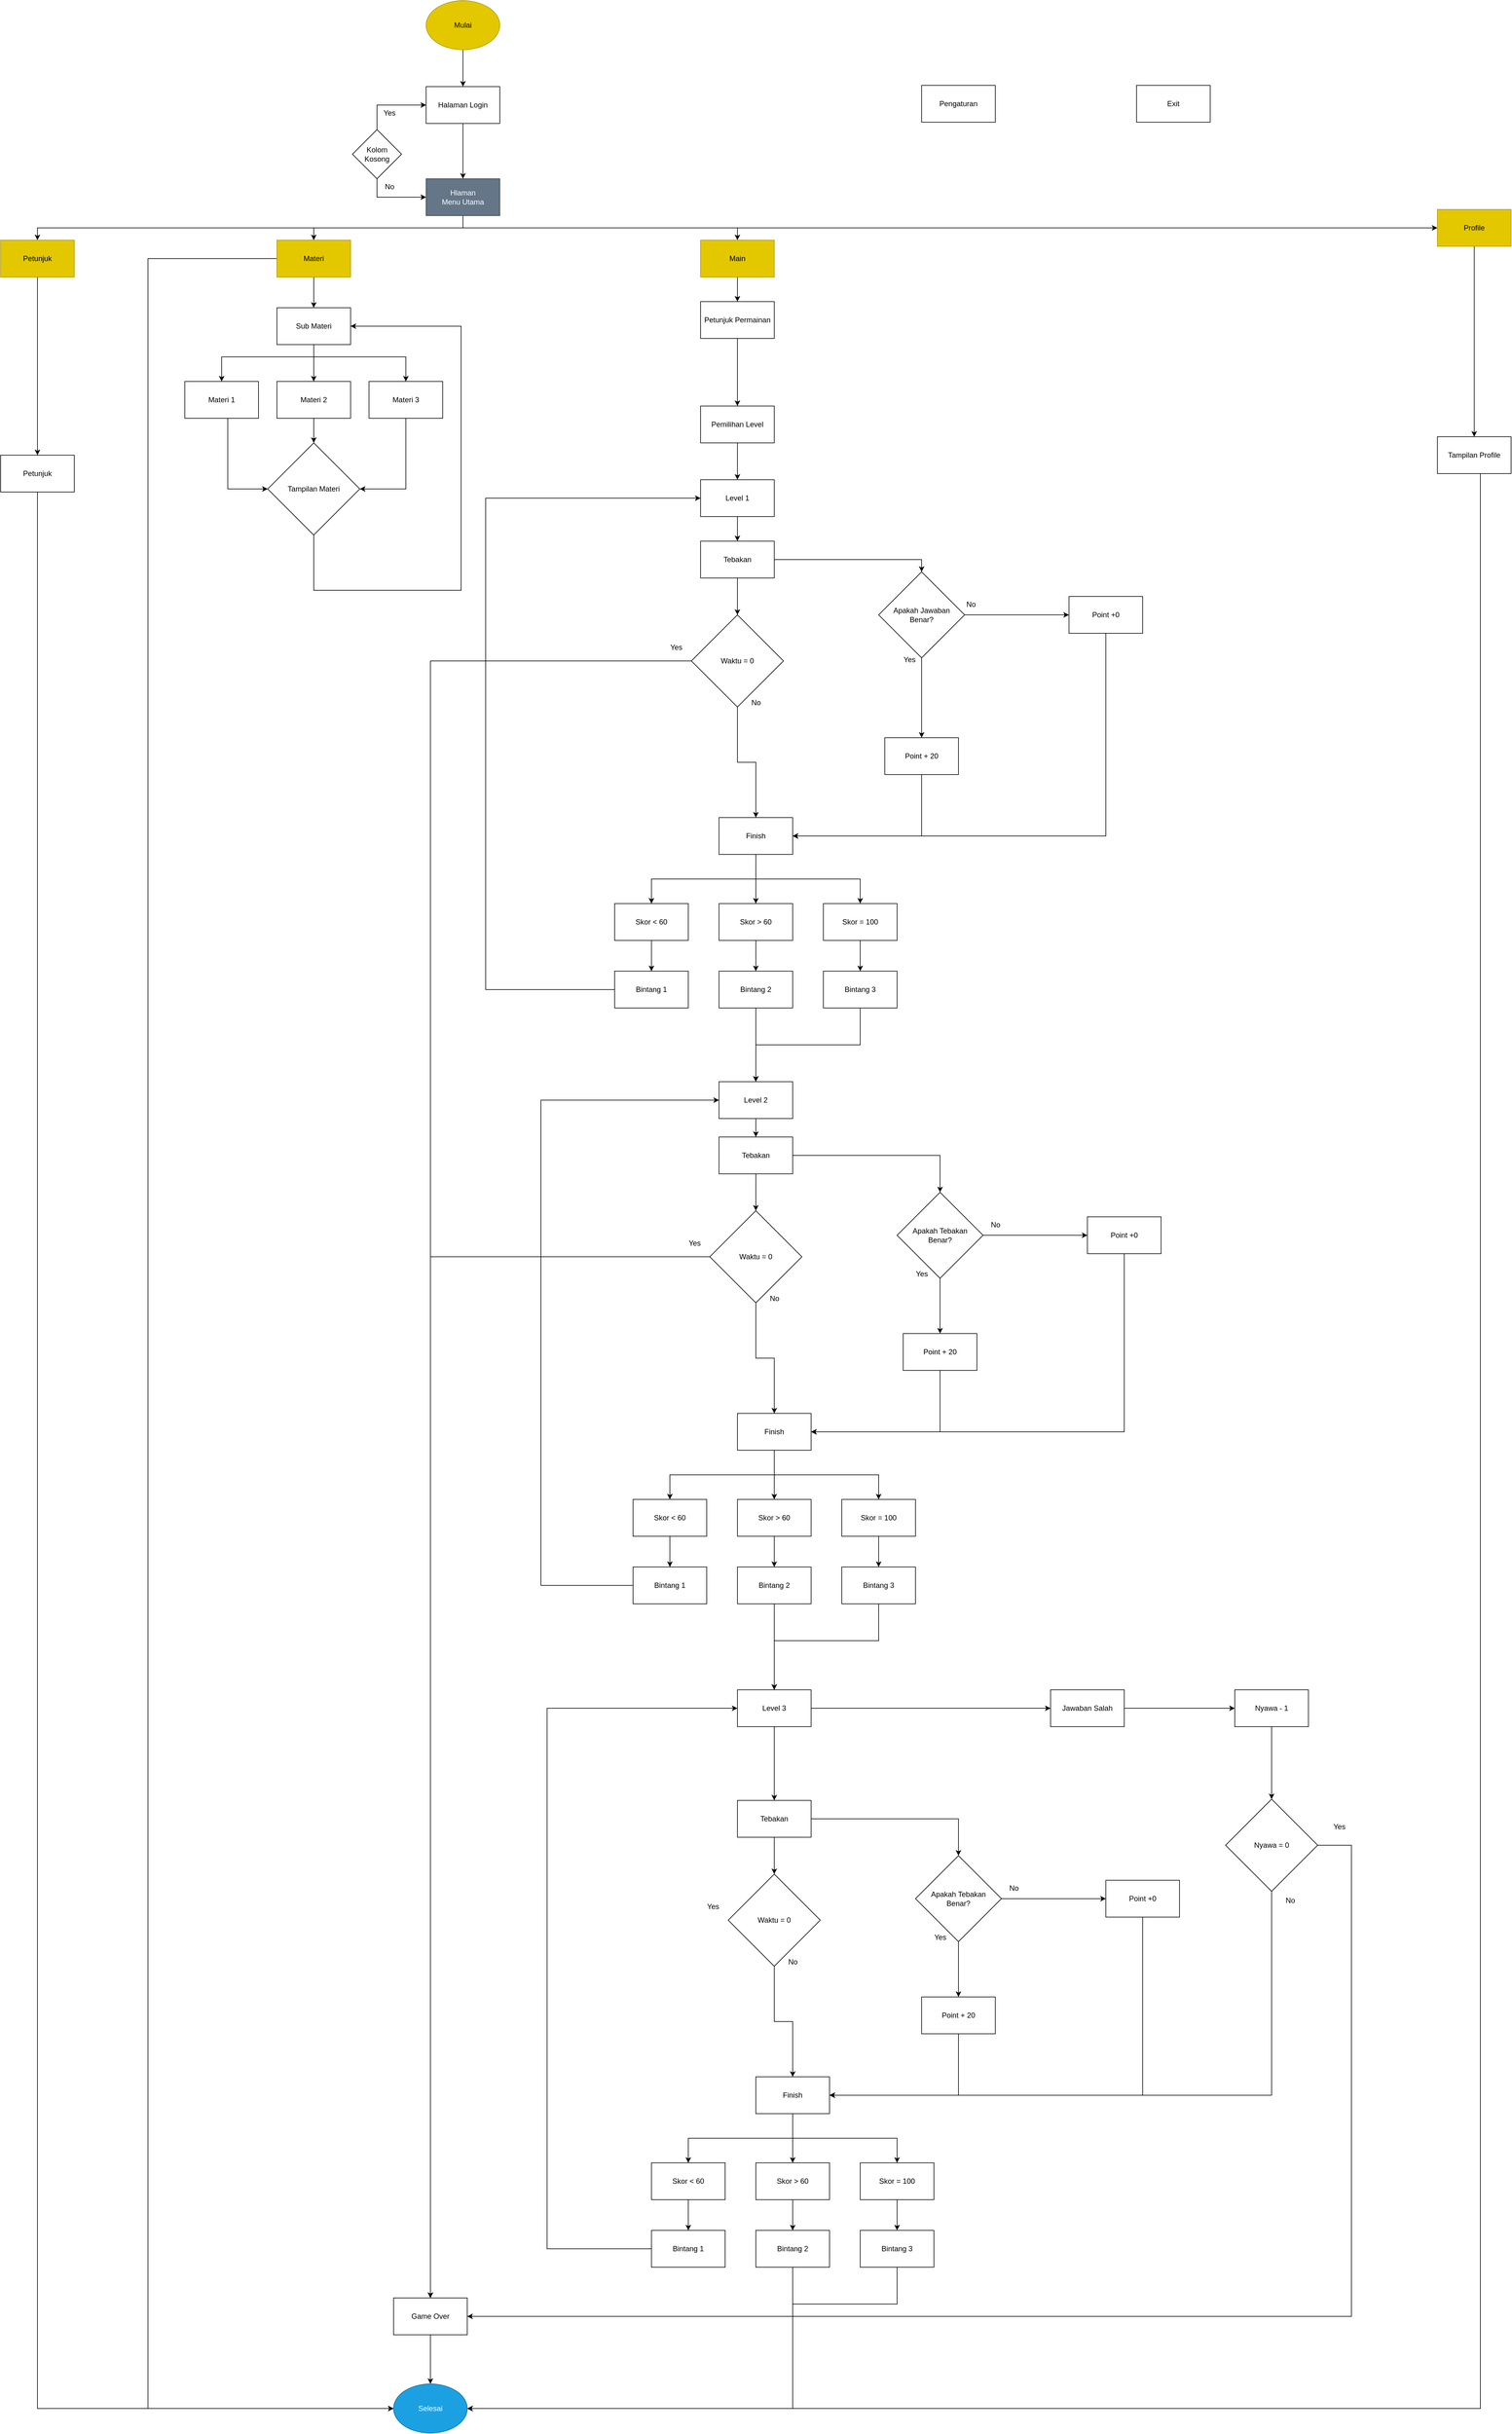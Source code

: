<mxfile version="21.1.8" type="github">
  <diagram id="C5RBs43oDa-KdzZeNtuy" name="Page-1">
    <mxGraphModel dx="3882" dy="2587" grid="1" gridSize="10" guides="1" tooltips="1" connect="1" arrows="1" fold="1" page="1" pageScale="1" pageWidth="827" pageHeight="1169" math="0" shadow="0">
      <root>
        <mxCell id="WIyWlLk6GJQsqaUBKTNV-0" />
        <mxCell id="WIyWlLk6GJQsqaUBKTNV-1" parent="WIyWlLk6GJQsqaUBKTNV-0" />
        <mxCell id="VR8ZNbH8dyByt77pERlR-14" style="edgeStyle=orthogonalEdgeStyle;rounded=0;orthogonalLoop=1;jettySize=auto;html=1;" parent="WIyWlLk6GJQsqaUBKTNV-1" source="VR8ZNbH8dyByt77pERlR-1" target="VR8ZNbH8dyByt77pERlR-12" edge="1">
          <mxGeometry relative="1" as="geometry">
            <Array as="points">
              <mxPoint x="920" y="100" />
              <mxPoint x="920" y="100" />
            </Array>
          </mxGeometry>
        </mxCell>
        <mxCell id="VR8ZNbH8dyByt77pERlR-1" value="Petunjuk Permainan" style="rounded=0;whiteSpace=wrap;html=1;" parent="WIyWlLk6GJQsqaUBKTNV-1" vertex="1">
          <mxGeometry x="860" y="-40" width="120" height="60" as="geometry" />
        </mxCell>
        <mxCell id="VR8ZNbH8dyByt77pERlR-15" style="edgeStyle=orthogonalEdgeStyle;rounded=0;orthogonalLoop=1;jettySize=auto;html=1;exitX=0.5;exitY=1;exitDx=0;exitDy=0;" parent="WIyWlLk6GJQsqaUBKTNV-1" source="VR8ZNbH8dyByt77pERlR-12" edge="1">
          <mxGeometry relative="1" as="geometry">
            <mxPoint x="920" y="250" as="targetPoint" />
          </mxGeometry>
        </mxCell>
        <mxCell id="VR8ZNbH8dyByt77pERlR-12" value="Pemilihan Level" style="rounded=0;whiteSpace=wrap;html=1;" parent="WIyWlLk6GJQsqaUBKTNV-1" vertex="1">
          <mxGeometry x="860" y="130" width="120" height="60" as="geometry" />
        </mxCell>
        <mxCell id="VR8ZNbH8dyByt77pERlR-18" style="edgeStyle=orthogonalEdgeStyle;rounded=0;orthogonalLoop=1;jettySize=auto;html=1;" parent="WIyWlLk6GJQsqaUBKTNV-1" source="VR8ZNbH8dyByt77pERlR-16" target="VR8ZNbH8dyByt77pERlR-17" edge="1">
          <mxGeometry relative="1" as="geometry" />
        </mxCell>
        <mxCell id="VR8ZNbH8dyByt77pERlR-16" value="Level 1" style="rounded=0;whiteSpace=wrap;html=1;" parent="WIyWlLk6GJQsqaUBKTNV-1" vertex="1">
          <mxGeometry x="860" y="250" width="120" height="60" as="geometry" />
        </mxCell>
        <mxCell id="VR8ZNbH8dyByt77pERlR-20" style="edgeStyle=orthogonalEdgeStyle;rounded=0;orthogonalLoop=1;jettySize=auto;html=1;entryX=0.5;entryY=0;entryDx=0;entryDy=0;" parent="WIyWlLk6GJQsqaUBKTNV-1" source="VR8ZNbH8dyByt77pERlR-17" target="VR8ZNbH8dyByt77pERlR-19" edge="1">
          <mxGeometry relative="1" as="geometry" />
        </mxCell>
        <mxCell id="VR8ZNbH8dyByt77pERlR-29" style="edgeStyle=orthogonalEdgeStyle;rounded=0;orthogonalLoop=1;jettySize=auto;html=1;" parent="WIyWlLk6GJQsqaUBKTNV-1" source="VR8ZNbH8dyByt77pERlR-17" target="VR8ZNbH8dyByt77pERlR-28" edge="1">
          <mxGeometry relative="1" as="geometry" />
        </mxCell>
        <mxCell id="VR8ZNbH8dyByt77pERlR-17" value="Tebakan" style="rounded=0;whiteSpace=wrap;html=1;" parent="WIyWlLk6GJQsqaUBKTNV-1" vertex="1">
          <mxGeometry x="860" y="350" width="120" height="60" as="geometry" />
        </mxCell>
        <mxCell id="VR8ZNbH8dyByt77pERlR-23" style="edgeStyle=orthogonalEdgeStyle;rounded=0;orthogonalLoop=1;jettySize=auto;html=1;entryX=0.5;entryY=0;entryDx=0;entryDy=0;" parent="WIyWlLk6GJQsqaUBKTNV-1" source="VR8ZNbH8dyByt77pERlR-19" target="VR8ZNbH8dyByt77pERlR-22" edge="1">
          <mxGeometry relative="1" as="geometry" />
        </mxCell>
        <mxCell id="VR8ZNbH8dyByt77pERlR-24" style="edgeStyle=orthogonalEdgeStyle;rounded=0;orthogonalLoop=1;jettySize=auto;html=1;entryX=0;entryY=0.5;entryDx=0;entryDy=0;" parent="WIyWlLk6GJQsqaUBKTNV-1" source="VR8ZNbH8dyByt77pERlR-19" target="VR8ZNbH8dyByt77pERlR-21" edge="1">
          <mxGeometry relative="1" as="geometry" />
        </mxCell>
        <mxCell id="VR8ZNbH8dyByt77pERlR-19" value="Apakah Jawaban&lt;br&gt;Benar?" style="rhombus;whiteSpace=wrap;html=1;" parent="WIyWlLk6GJQsqaUBKTNV-1" vertex="1">
          <mxGeometry x="1150" y="400" width="140" height="140" as="geometry" />
        </mxCell>
        <mxCell id="VR8ZNbH8dyByt77pERlR-27" style="edgeStyle=orthogonalEdgeStyle;rounded=0;orthogonalLoop=1;jettySize=auto;html=1;exitX=0.5;exitY=1;exitDx=0;exitDy=0;entryX=1;entryY=0.5;entryDx=0;entryDy=0;" parent="WIyWlLk6GJQsqaUBKTNV-1" source="VR8ZNbH8dyByt77pERlR-21" target="VR8ZNbH8dyByt77pERlR-25" edge="1">
          <mxGeometry relative="1" as="geometry" />
        </mxCell>
        <mxCell id="VR8ZNbH8dyByt77pERlR-21" value="Point +0" style="rounded=0;whiteSpace=wrap;html=1;" parent="WIyWlLk6GJQsqaUBKTNV-1" vertex="1">
          <mxGeometry x="1460" y="440" width="120" height="60" as="geometry" />
        </mxCell>
        <mxCell id="VR8ZNbH8dyByt77pERlR-26" style="edgeStyle=orthogonalEdgeStyle;rounded=0;orthogonalLoop=1;jettySize=auto;html=1;entryX=1;entryY=0.5;entryDx=0;entryDy=0;" parent="WIyWlLk6GJQsqaUBKTNV-1" source="VR8ZNbH8dyByt77pERlR-22" target="VR8ZNbH8dyByt77pERlR-25" edge="1">
          <mxGeometry relative="1" as="geometry">
            <mxPoint x="1220" y="840" as="targetPoint" />
            <Array as="points">
              <mxPoint x="1220" y="830" />
            </Array>
          </mxGeometry>
        </mxCell>
        <mxCell id="VR8ZNbH8dyByt77pERlR-22" value="Point + 20" style="rounded=0;whiteSpace=wrap;html=1;" parent="WIyWlLk6GJQsqaUBKTNV-1" vertex="1">
          <mxGeometry x="1160" y="670" width="120" height="60" as="geometry" />
        </mxCell>
        <mxCell id="VR8ZNbH8dyByt77pERlR-39" style="edgeStyle=orthogonalEdgeStyle;rounded=0;orthogonalLoop=1;jettySize=auto;html=1;entryX=0.5;entryY=0;entryDx=0;entryDy=0;" parent="WIyWlLk6GJQsqaUBKTNV-1" source="VR8ZNbH8dyByt77pERlR-25" target="VR8ZNbH8dyByt77pERlR-37" edge="1">
          <mxGeometry relative="1" as="geometry" />
        </mxCell>
        <mxCell id="VR8ZNbH8dyByt77pERlR-40" style="edgeStyle=orthogonalEdgeStyle;rounded=0;orthogonalLoop=1;jettySize=auto;html=1;exitX=0.5;exitY=1;exitDx=0;exitDy=0;" parent="WIyWlLk6GJQsqaUBKTNV-1" source="VR8ZNbH8dyByt77pERlR-25" target="VR8ZNbH8dyByt77pERlR-36" edge="1">
          <mxGeometry relative="1" as="geometry" />
        </mxCell>
        <mxCell id="VR8ZNbH8dyByt77pERlR-41" style="edgeStyle=orthogonalEdgeStyle;rounded=0;orthogonalLoop=1;jettySize=auto;html=1;exitX=0.5;exitY=1;exitDx=0;exitDy=0;entryX=0.5;entryY=0;entryDx=0;entryDy=0;" parent="WIyWlLk6GJQsqaUBKTNV-1" source="VR8ZNbH8dyByt77pERlR-25" target="VR8ZNbH8dyByt77pERlR-38" edge="1">
          <mxGeometry relative="1" as="geometry" />
        </mxCell>
        <mxCell id="VR8ZNbH8dyByt77pERlR-25" value="Finish" style="rounded=0;whiteSpace=wrap;html=1;" parent="WIyWlLk6GJQsqaUBKTNV-1" vertex="1">
          <mxGeometry x="890" y="800" width="120" height="60" as="geometry" />
        </mxCell>
        <mxCell id="VR8ZNbH8dyByt77pERlR-32" style="edgeStyle=orthogonalEdgeStyle;rounded=0;orthogonalLoop=1;jettySize=auto;html=1;exitX=0.5;exitY=1;exitDx=0;exitDy=0;entryX=0.5;entryY=0;entryDx=0;entryDy=0;" parent="WIyWlLk6GJQsqaUBKTNV-1" source="VR8ZNbH8dyByt77pERlR-28" target="VR8ZNbH8dyByt77pERlR-25" edge="1">
          <mxGeometry relative="1" as="geometry" />
        </mxCell>
        <mxCell id="VR8ZNbH8dyByt77pERlR-33" style="edgeStyle=orthogonalEdgeStyle;rounded=0;orthogonalLoop=1;jettySize=auto;html=1;entryX=0.5;entryY=0;entryDx=0;entryDy=0;" parent="WIyWlLk6GJQsqaUBKTNV-1" source="VR8ZNbH8dyByt77pERlR-28" target="VR8ZNbH8dyByt77pERlR-147" edge="1">
          <mxGeometry relative="1" as="geometry">
            <mxPoint x="400" y="1590" as="targetPoint" />
          </mxGeometry>
        </mxCell>
        <mxCell id="VR8ZNbH8dyByt77pERlR-28" value="Waktu = 0" style="rhombus;whiteSpace=wrap;html=1;" parent="WIyWlLk6GJQsqaUBKTNV-1" vertex="1">
          <mxGeometry x="845" y="470" width="150" height="150" as="geometry" />
        </mxCell>
        <mxCell id="VR8ZNbH8dyByt77pERlR-30" value="No" style="text;html=1;align=center;verticalAlign=middle;resizable=0;points=[];autosize=1;strokeColor=none;fillColor=none;" parent="WIyWlLk6GJQsqaUBKTNV-1" vertex="1">
          <mxGeometry x="1280" y="438" width="40" height="30" as="geometry" />
        </mxCell>
        <mxCell id="VR8ZNbH8dyByt77pERlR-31" value="Yes" style="text;html=1;align=center;verticalAlign=middle;resizable=0;points=[];autosize=1;strokeColor=none;fillColor=none;" parent="WIyWlLk6GJQsqaUBKTNV-1" vertex="1">
          <mxGeometry x="1180" y="528" width="40" height="30" as="geometry" />
        </mxCell>
        <mxCell id="VR8ZNbH8dyByt77pERlR-34" value="No" style="text;html=1;align=center;verticalAlign=middle;resizable=0;points=[];autosize=1;strokeColor=none;fillColor=none;" parent="WIyWlLk6GJQsqaUBKTNV-1" vertex="1">
          <mxGeometry x="930" y="598" width="40" height="30" as="geometry" />
        </mxCell>
        <mxCell id="VR8ZNbH8dyByt77pERlR-35" value="Yes" style="text;html=1;align=center;verticalAlign=middle;resizable=0;points=[];autosize=1;strokeColor=none;fillColor=none;" parent="WIyWlLk6GJQsqaUBKTNV-1" vertex="1">
          <mxGeometry x="800" y="508" width="40" height="30" as="geometry" />
        </mxCell>
        <mxCell id="VR8ZNbH8dyByt77pERlR-45" style="edgeStyle=orthogonalEdgeStyle;rounded=0;orthogonalLoop=1;jettySize=auto;html=1;exitX=0.5;exitY=1;exitDx=0;exitDy=0;" parent="WIyWlLk6GJQsqaUBKTNV-1" source="VR8ZNbH8dyByt77pERlR-36" target="VR8ZNbH8dyByt77pERlR-42" edge="1">
          <mxGeometry relative="1" as="geometry" />
        </mxCell>
        <mxCell id="VR8ZNbH8dyByt77pERlR-36" value="Skor &amp;lt; 60" style="rounded=0;whiteSpace=wrap;html=1;" parent="WIyWlLk6GJQsqaUBKTNV-1" vertex="1">
          <mxGeometry x="720" y="940" width="120" height="60" as="geometry" />
        </mxCell>
        <mxCell id="VR8ZNbH8dyByt77pERlR-46" style="edgeStyle=orthogonalEdgeStyle;rounded=0;orthogonalLoop=1;jettySize=auto;html=1;exitX=0.5;exitY=1;exitDx=0;exitDy=0;" parent="WIyWlLk6GJQsqaUBKTNV-1" source="VR8ZNbH8dyByt77pERlR-37" target="VR8ZNbH8dyByt77pERlR-43" edge="1">
          <mxGeometry relative="1" as="geometry" />
        </mxCell>
        <mxCell id="VR8ZNbH8dyByt77pERlR-37" value="Skor &amp;gt; 60" style="rounded=0;whiteSpace=wrap;html=1;" parent="WIyWlLk6GJQsqaUBKTNV-1" vertex="1">
          <mxGeometry x="890" y="940" width="120" height="60" as="geometry" />
        </mxCell>
        <mxCell id="VR8ZNbH8dyByt77pERlR-47" style="edgeStyle=orthogonalEdgeStyle;rounded=0;orthogonalLoop=1;jettySize=auto;html=1;" parent="WIyWlLk6GJQsqaUBKTNV-1" source="VR8ZNbH8dyByt77pERlR-38" target="VR8ZNbH8dyByt77pERlR-44" edge="1">
          <mxGeometry relative="1" as="geometry" />
        </mxCell>
        <mxCell id="VR8ZNbH8dyByt77pERlR-38" value="Skor = 100" style="rounded=0;whiteSpace=wrap;html=1;" parent="WIyWlLk6GJQsqaUBKTNV-1" vertex="1">
          <mxGeometry x="1060" y="940" width="120" height="60" as="geometry" />
        </mxCell>
        <mxCell id="VR8ZNbH8dyByt77pERlR-51" style="edgeStyle=orthogonalEdgeStyle;rounded=0;orthogonalLoop=1;jettySize=auto;html=1;entryX=0;entryY=0.5;entryDx=0;entryDy=0;" parent="WIyWlLk6GJQsqaUBKTNV-1" source="VR8ZNbH8dyByt77pERlR-42" target="VR8ZNbH8dyByt77pERlR-16" edge="1">
          <mxGeometry relative="1" as="geometry">
            <Array as="points">
              <mxPoint x="510" y="1080" />
              <mxPoint x="510" y="280" />
            </Array>
          </mxGeometry>
        </mxCell>
        <mxCell id="VR8ZNbH8dyByt77pERlR-42" value="Bintang 1" style="rounded=0;whiteSpace=wrap;html=1;" parent="WIyWlLk6GJQsqaUBKTNV-1" vertex="1">
          <mxGeometry x="720" y="1050" width="120" height="60" as="geometry" />
        </mxCell>
        <mxCell id="VR8ZNbH8dyByt77pERlR-49" style="edgeStyle=orthogonalEdgeStyle;rounded=0;orthogonalLoop=1;jettySize=auto;html=1;" parent="WIyWlLk6GJQsqaUBKTNV-1" source="VR8ZNbH8dyByt77pERlR-43" target="VR8ZNbH8dyByt77pERlR-48" edge="1">
          <mxGeometry relative="1" as="geometry" />
        </mxCell>
        <mxCell id="VR8ZNbH8dyByt77pERlR-43" value="Bintang 2" style="rounded=0;whiteSpace=wrap;html=1;" parent="WIyWlLk6GJQsqaUBKTNV-1" vertex="1">
          <mxGeometry x="890" y="1050" width="120" height="60" as="geometry" />
        </mxCell>
        <mxCell id="VR8ZNbH8dyByt77pERlR-50" style="edgeStyle=orthogonalEdgeStyle;rounded=0;orthogonalLoop=1;jettySize=auto;html=1;entryX=0.5;entryY=0;entryDx=0;entryDy=0;" parent="WIyWlLk6GJQsqaUBKTNV-1" source="VR8ZNbH8dyByt77pERlR-44" target="VR8ZNbH8dyByt77pERlR-48" edge="1">
          <mxGeometry relative="1" as="geometry">
            <Array as="points">
              <mxPoint x="1120" y="1170" />
              <mxPoint x="950" y="1170" />
            </Array>
          </mxGeometry>
        </mxCell>
        <mxCell id="VR8ZNbH8dyByt77pERlR-44" value="Bintang 3" style="rounded=0;whiteSpace=wrap;html=1;" parent="WIyWlLk6GJQsqaUBKTNV-1" vertex="1">
          <mxGeometry x="1060" y="1050" width="120" height="60" as="geometry" />
        </mxCell>
        <mxCell id="VR8ZNbH8dyByt77pERlR-85" style="edgeStyle=orthogonalEdgeStyle;rounded=0;orthogonalLoop=1;jettySize=auto;html=1;" parent="WIyWlLk6GJQsqaUBKTNV-1" source="VR8ZNbH8dyByt77pERlR-48" target="VR8ZNbH8dyByt77pERlR-54" edge="1">
          <mxGeometry relative="1" as="geometry" />
        </mxCell>
        <mxCell id="VR8ZNbH8dyByt77pERlR-48" value="Level 2" style="rounded=0;whiteSpace=wrap;html=1;" parent="WIyWlLk6GJQsqaUBKTNV-1" vertex="1">
          <mxGeometry x="890" y="1230" width="120" height="60" as="geometry" />
        </mxCell>
        <mxCell id="VR8ZNbH8dyByt77pERlR-52" style="edgeStyle=orthogonalEdgeStyle;rounded=0;orthogonalLoop=1;jettySize=auto;html=1;entryX=0.5;entryY=0;entryDx=0;entryDy=0;" parent="WIyWlLk6GJQsqaUBKTNV-1" source="VR8ZNbH8dyByt77pERlR-54" target="VR8ZNbH8dyByt77pERlR-57" edge="1">
          <mxGeometry relative="1" as="geometry" />
        </mxCell>
        <mxCell id="VR8ZNbH8dyByt77pERlR-53" style="edgeStyle=orthogonalEdgeStyle;rounded=0;orthogonalLoop=1;jettySize=auto;html=1;" parent="WIyWlLk6GJQsqaUBKTNV-1" source="VR8ZNbH8dyByt77pERlR-54" target="VR8ZNbH8dyByt77pERlR-68" edge="1">
          <mxGeometry relative="1" as="geometry" />
        </mxCell>
        <mxCell id="VR8ZNbH8dyByt77pERlR-54" value="Tebakan" style="rounded=0;whiteSpace=wrap;html=1;" parent="WIyWlLk6GJQsqaUBKTNV-1" vertex="1">
          <mxGeometry x="890" y="1320" width="120" height="60" as="geometry" />
        </mxCell>
        <mxCell id="VR8ZNbH8dyByt77pERlR-55" style="edgeStyle=orthogonalEdgeStyle;rounded=0;orthogonalLoop=1;jettySize=auto;html=1;entryX=0.5;entryY=0;entryDx=0;entryDy=0;" parent="WIyWlLk6GJQsqaUBKTNV-1" source="VR8ZNbH8dyByt77pERlR-57" target="VR8ZNbH8dyByt77pERlR-61" edge="1">
          <mxGeometry relative="1" as="geometry" />
        </mxCell>
        <mxCell id="VR8ZNbH8dyByt77pERlR-56" style="edgeStyle=orthogonalEdgeStyle;rounded=0;orthogonalLoop=1;jettySize=auto;html=1;entryX=0;entryY=0.5;entryDx=0;entryDy=0;" parent="WIyWlLk6GJQsqaUBKTNV-1" source="VR8ZNbH8dyByt77pERlR-57" target="VR8ZNbH8dyByt77pERlR-59" edge="1">
          <mxGeometry relative="1" as="geometry" />
        </mxCell>
        <mxCell id="VR8ZNbH8dyByt77pERlR-57" value="Apakah Tebakan&lt;br&gt;Benar?" style="rhombus;whiteSpace=wrap;html=1;" parent="WIyWlLk6GJQsqaUBKTNV-1" vertex="1">
          <mxGeometry x="1180" y="1410" width="140" height="140" as="geometry" />
        </mxCell>
        <mxCell id="VR8ZNbH8dyByt77pERlR-58" style="edgeStyle=orthogonalEdgeStyle;rounded=0;orthogonalLoop=1;jettySize=auto;html=1;exitX=0.5;exitY=1;exitDx=0;exitDy=0;entryX=1;entryY=0.5;entryDx=0;entryDy=0;" parent="WIyWlLk6GJQsqaUBKTNV-1" source="VR8ZNbH8dyByt77pERlR-59" target="VR8ZNbH8dyByt77pERlR-65" edge="1">
          <mxGeometry relative="1" as="geometry" />
        </mxCell>
        <mxCell id="VR8ZNbH8dyByt77pERlR-59" value="Point +0" style="rounded=0;whiteSpace=wrap;html=1;" parent="WIyWlLk6GJQsqaUBKTNV-1" vertex="1">
          <mxGeometry x="1490" y="1450" width="120" height="60" as="geometry" />
        </mxCell>
        <mxCell id="VR8ZNbH8dyByt77pERlR-60" style="edgeStyle=orthogonalEdgeStyle;rounded=0;orthogonalLoop=1;jettySize=auto;html=1;entryX=1;entryY=0.5;entryDx=0;entryDy=0;" parent="WIyWlLk6GJQsqaUBKTNV-1" source="VR8ZNbH8dyByt77pERlR-61" target="VR8ZNbH8dyByt77pERlR-65" edge="1">
          <mxGeometry relative="1" as="geometry">
            <mxPoint x="1250" y="1810" as="targetPoint" />
            <Array as="points">
              <mxPoint x="1250" y="1800" />
            </Array>
          </mxGeometry>
        </mxCell>
        <mxCell id="VR8ZNbH8dyByt77pERlR-61" value="Point + 20" style="rounded=0;whiteSpace=wrap;html=1;" parent="WIyWlLk6GJQsqaUBKTNV-1" vertex="1">
          <mxGeometry x="1190" y="1640" width="120" height="60" as="geometry" />
        </mxCell>
        <mxCell id="VR8ZNbH8dyByt77pERlR-62" style="edgeStyle=orthogonalEdgeStyle;rounded=0;orthogonalLoop=1;jettySize=auto;html=1;entryX=0.5;entryY=0;entryDx=0;entryDy=0;" parent="WIyWlLk6GJQsqaUBKTNV-1" source="VR8ZNbH8dyByt77pERlR-65" target="VR8ZNbH8dyByt77pERlR-76" edge="1">
          <mxGeometry relative="1" as="geometry" />
        </mxCell>
        <mxCell id="VR8ZNbH8dyByt77pERlR-63" style="edgeStyle=orthogonalEdgeStyle;rounded=0;orthogonalLoop=1;jettySize=auto;html=1;exitX=0.5;exitY=1;exitDx=0;exitDy=0;" parent="WIyWlLk6GJQsqaUBKTNV-1" source="VR8ZNbH8dyByt77pERlR-65" target="VR8ZNbH8dyByt77pERlR-74" edge="1">
          <mxGeometry relative="1" as="geometry" />
        </mxCell>
        <mxCell id="VR8ZNbH8dyByt77pERlR-64" style="edgeStyle=orthogonalEdgeStyle;rounded=0;orthogonalLoop=1;jettySize=auto;html=1;exitX=0.5;exitY=1;exitDx=0;exitDy=0;entryX=0.5;entryY=0;entryDx=0;entryDy=0;" parent="WIyWlLk6GJQsqaUBKTNV-1" source="VR8ZNbH8dyByt77pERlR-65" target="VR8ZNbH8dyByt77pERlR-78" edge="1">
          <mxGeometry relative="1" as="geometry" />
        </mxCell>
        <mxCell id="VR8ZNbH8dyByt77pERlR-65" value="Finish" style="rounded=0;whiteSpace=wrap;html=1;" parent="WIyWlLk6GJQsqaUBKTNV-1" vertex="1">
          <mxGeometry x="920" y="1770" width="120" height="60" as="geometry" />
        </mxCell>
        <mxCell id="VR8ZNbH8dyByt77pERlR-66" style="edgeStyle=orthogonalEdgeStyle;rounded=0;orthogonalLoop=1;jettySize=auto;html=1;exitX=0.5;exitY=1;exitDx=0;exitDy=0;entryX=0.5;entryY=0;entryDx=0;entryDy=0;" parent="WIyWlLk6GJQsqaUBKTNV-1" source="VR8ZNbH8dyByt77pERlR-68" target="VR8ZNbH8dyByt77pERlR-65" edge="1">
          <mxGeometry relative="1" as="geometry" />
        </mxCell>
        <mxCell id="VR8ZNbH8dyByt77pERlR-67" style="edgeStyle=orthogonalEdgeStyle;rounded=0;orthogonalLoop=1;jettySize=auto;html=1;entryX=0.5;entryY=0;entryDx=0;entryDy=0;" parent="WIyWlLk6GJQsqaUBKTNV-1" source="VR8ZNbH8dyByt77pERlR-68" edge="1" target="VR8ZNbH8dyByt77pERlR-147">
          <mxGeometry relative="1" as="geometry">
            <mxPoint x="420" y="3307.778" as="targetPoint" />
          </mxGeometry>
        </mxCell>
        <mxCell id="VR8ZNbH8dyByt77pERlR-68" value="Waktu = 0" style="rhombus;whiteSpace=wrap;html=1;" parent="WIyWlLk6GJQsqaUBKTNV-1" vertex="1">
          <mxGeometry x="875" y="1440" width="150" height="150" as="geometry" />
        </mxCell>
        <mxCell id="VR8ZNbH8dyByt77pERlR-69" value="No" style="text;html=1;align=center;verticalAlign=middle;resizable=0;points=[];autosize=1;strokeColor=none;fillColor=none;" parent="WIyWlLk6GJQsqaUBKTNV-1" vertex="1">
          <mxGeometry x="1320" y="1448" width="40" height="30" as="geometry" />
        </mxCell>
        <mxCell id="VR8ZNbH8dyByt77pERlR-70" value="Yes" style="text;html=1;align=center;verticalAlign=middle;resizable=0;points=[];autosize=1;strokeColor=none;fillColor=none;" parent="WIyWlLk6GJQsqaUBKTNV-1" vertex="1">
          <mxGeometry x="1200" y="1528" width="40" height="30" as="geometry" />
        </mxCell>
        <mxCell id="VR8ZNbH8dyByt77pERlR-71" value="No" style="text;html=1;align=center;verticalAlign=middle;resizable=0;points=[];autosize=1;strokeColor=none;fillColor=none;" parent="WIyWlLk6GJQsqaUBKTNV-1" vertex="1">
          <mxGeometry x="960" y="1568" width="40" height="30" as="geometry" />
        </mxCell>
        <mxCell id="VR8ZNbH8dyByt77pERlR-72" value="Yes" style="text;html=1;align=center;verticalAlign=middle;resizable=0;points=[];autosize=1;strokeColor=none;fillColor=none;" parent="WIyWlLk6GJQsqaUBKTNV-1" vertex="1">
          <mxGeometry x="830" y="1478" width="40" height="30" as="geometry" />
        </mxCell>
        <mxCell id="VR8ZNbH8dyByt77pERlR-73" style="edgeStyle=orthogonalEdgeStyle;rounded=0;orthogonalLoop=1;jettySize=auto;html=1;exitX=0.5;exitY=1;exitDx=0;exitDy=0;" parent="WIyWlLk6GJQsqaUBKTNV-1" source="VR8ZNbH8dyByt77pERlR-74" target="VR8ZNbH8dyByt77pERlR-79" edge="1">
          <mxGeometry relative="1" as="geometry" />
        </mxCell>
        <mxCell id="VR8ZNbH8dyByt77pERlR-74" value="Skor &amp;lt; 60" style="rounded=0;whiteSpace=wrap;html=1;" parent="WIyWlLk6GJQsqaUBKTNV-1" vertex="1">
          <mxGeometry x="750" y="1910" width="120" height="60" as="geometry" />
        </mxCell>
        <mxCell id="VR8ZNbH8dyByt77pERlR-75" style="edgeStyle=orthogonalEdgeStyle;rounded=0;orthogonalLoop=1;jettySize=auto;html=1;exitX=0.5;exitY=1;exitDx=0;exitDy=0;" parent="WIyWlLk6GJQsqaUBKTNV-1" source="VR8ZNbH8dyByt77pERlR-76" target="VR8ZNbH8dyByt77pERlR-81" edge="1">
          <mxGeometry relative="1" as="geometry" />
        </mxCell>
        <mxCell id="VR8ZNbH8dyByt77pERlR-76" value="Skor &amp;gt; 60" style="rounded=0;whiteSpace=wrap;html=1;" parent="WIyWlLk6GJQsqaUBKTNV-1" vertex="1">
          <mxGeometry x="920" y="1910" width="120" height="60" as="geometry" />
        </mxCell>
        <mxCell id="VR8ZNbH8dyByt77pERlR-77" style="edgeStyle=orthogonalEdgeStyle;rounded=0;orthogonalLoop=1;jettySize=auto;html=1;" parent="WIyWlLk6GJQsqaUBKTNV-1" source="VR8ZNbH8dyByt77pERlR-78" target="VR8ZNbH8dyByt77pERlR-83" edge="1">
          <mxGeometry relative="1" as="geometry" />
        </mxCell>
        <mxCell id="VR8ZNbH8dyByt77pERlR-78" value="Skor = 100" style="rounded=0;whiteSpace=wrap;html=1;" parent="WIyWlLk6GJQsqaUBKTNV-1" vertex="1">
          <mxGeometry x="1090" y="1910" width="120" height="60" as="geometry" />
        </mxCell>
        <mxCell id="VR8ZNbH8dyByt77pERlR-86" style="edgeStyle=orthogonalEdgeStyle;rounded=0;orthogonalLoop=1;jettySize=auto;html=1;entryX=0;entryY=0.5;entryDx=0;entryDy=0;" parent="WIyWlLk6GJQsqaUBKTNV-1" source="VR8ZNbH8dyByt77pERlR-79" target="VR8ZNbH8dyByt77pERlR-48" edge="1">
          <mxGeometry relative="1" as="geometry">
            <Array as="points">
              <mxPoint x="600" y="2050" />
              <mxPoint x="600" y="1260" />
            </Array>
          </mxGeometry>
        </mxCell>
        <mxCell id="VR8ZNbH8dyByt77pERlR-79" value="Bintang 1" style="rounded=0;whiteSpace=wrap;html=1;" parent="WIyWlLk6GJQsqaUBKTNV-1" vertex="1">
          <mxGeometry x="750" y="2020" width="120" height="60" as="geometry" />
        </mxCell>
        <mxCell id="VR8ZNbH8dyByt77pERlR-80" style="edgeStyle=orthogonalEdgeStyle;rounded=0;orthogonalLoop=1;jettySize=auto;html=1;" parent="WIyWlLk6GJQsqaUBKTNV-1" source="VR8ZNbH8dyByt77pERlR-81" target="VR8ZNbH8dyByt77pERlR-84" edge="1">
          <mxGeometry relative="1" as="geometry" />
        </mxCell>
        <mxCell id="VR8ZNbH8dyByt77pERlR-81" value="Bintang 2" style="rounded=0;whiteSpace=wrap;html=1;" parent="WIyWlLk6GJQsqaUBKTNV-1" vertex="1">
          <mxGeometry x="920" y="2020" width="120" height="60" as="geometry" />
        </mxCell>
        <mxCell id="VR8ZNbH8dyByt77pERlR-82" style="edgeStyle=orthogonalEdgeStyle;rounded=0;orthogonalLoop=1;jettySize=auto;html=1;entryX=0.5;entryY=0;entryDx=0;entryDy=0;" parent="WIyWlLk6GJQsqaUBKTNV-1" source="VR8ZNbH8dyByt77pERlR-83" target="VR8ZNbH8dyByt77pERlR-84" edge="1">
          <mxGeometry relative="1" as="geometry">
            <Array as="points">
              <mxPoint x="1150" y="2140" />
              <mxPoint x="980" y="2140" />
            </Array>
          </mxGeometry>
        </mxCell>
        <mxCell id="VR8ZNbH8dyByt77pERlR-83" value="Bintang 3" style="rounded=0;whiteSpace=wrap;html=1;" parent="WIyWlLk6GJQsqaUBKTNV-1" vertex="1">
          <mxGeometry x="1090" y="2020" width="120" height="60" as="geometry" />
        </mxCell>
        <mxCell id="VR8ZNbH8dyByt77pERlR-121" style="edgeStyle=orthogonalEdgeStyle;rounded=0;orthogonalLoop=1;jettySize=auto;html=1;exitX=0.5;exitY=1;exitDx=0;exitDy=0;" parent="WIyWlLk6GJQsqaUBKTNV-1" source="VR8ZNbH8dyByt77pERlR-84" target="VR8ZNbH8dyByt77pERlR-91" edge="1">
          <mxGeometry relative="1" as="geometry" />
        </mxCell>
        <mxCell id="VR8ZNbH8dyByt77pERlR-143" style="edgeStyle=orthogonalEdgeStyle;rounded=0;orthogonalLoop=1;jettySize=auto;html=1;entryX=0;entryY=0.5;entryDx=0;entryDy=0;" parent="WIyWlLk6GJQsqaUBKTNV-1" source="VR8ZNbH8dyByt77pERlR-84" target="VR8ZNbH8dyByt77pERlR-137" edge="1">
          <mxGeometry relative="1" as="geometry" />
        </mxCell>
        <mxCell id="VR8ZNbH8dyByt77pERlR-84" value="Level 3" style="rounded=0;whiteSpace=wrap;html=1;" parent="WIyWlLk6GJQsqaUBKTNV-1" vertex="1">
          <mxGeometry x="920" y="2220" width="120" height="60" as="geometry" />
        </mxCell>
        <mxCell id="VR8ZNbH8dyByt77pERlR-89" style="edgeStyle=orthogonalEdgeStyle;rounded=0;orthogonalLoop=1;jettySize=auto;html=1;entryX=0.5;entryY=0;entryDx=0;entryDy=0;" parent="WIyWlLk6GJQsqaUBKTNV-1" source="VR8ZNbH8dyByt77pERlR-91" target="VR8ZNbH8dyByt77pERlR-94" edge="1">
          <mxGeometry relative="1" as="geometry" />
        </mxCell>
        <mxCell id="VR8ZNbH8dyByt77pERlR-90" style="edgeStyle=orthogonalEdgeStyle;rounded=0;orthogonalLoop=1;jettySize=auto;html=1;" parent="WIyWlLk6GJQsqaUBKTNV-1" source="VR8ZNbH8dyByt77pERlR-91" target="VR8ZNbH8dyByt77pERlR-104" edge="1">
          <mxGeometry relative="1" as="geometry" />
        </mxCell>
        <mxCell id="VR8ZNbH8dyByt77pERlR-91" value="Tebakan" style="rounded=0;whiteSpace=wrap;html=1;" parent="WIyWlLk6GJQsqaUBKTNV-1" vertex="1">
          <mxGeometry x="920" y="2400" width="120" height="60" as="geometry" />
        </mxCell>
        <mxCell id="VR8ZNbH8dyByt77pERlR-92" style="edgeStyle=orthogonalEdgeStyle;rounded=0;orthogonalLoop=1;jettySize=auto;html=1;entryX=0.5;entryY=0;entryDx=0;entryDy=0;" parent="WIyWlLk6GJQsqaUBKTNV-1" source="VR8ZNbH8dyByt77pERlR-94" target="VR8ZNbH8dyByt77pERlR-98" edge="1">
          <mxGeometry relative="1" as="geometry" />
        </mxCell>
        <mxCell id="VR8ZNbH8dyByt77pERlR-93" style="edgeStyle=orthogonalEdgeStyle;rounded=0;orthogonalLoop=1;jettySize=auto;html=1;entryX=0;entryY=0.5;entryDx=0;entryDy=0;" parent="WIyWlLk6GJQsqaUBKTNV-1" source="VR8ZNbH8dyByt77pERlR-94" target="VR8ZNbH8dyByt77pERlR-96" edge="1">
          <mxGeometry relative="1" as="geometry" />
        </mxCell>
        <mxCell id="VR8ZNbH8dyByt77pERlR-94" value="Apakah Tebakan&lt;br&gt;Benar?" style="rhombus;whiteSpace=wrap;html=1;" parent="WIyWlLk6GJQsqaUBKTNV-1" vertex="1">
          <mxGeometry x="1210" y="2490" width="140" height="140" as="geometry" />
        </mxCell>
        <mxCell id="VR8ZNbH8dyByt77pERlR-95" style="edgeStyle=orthogonalEdgeStyle;rounded=0;orthogonalLoop=1;jettySize=auto;html=1;exitX=0.5;exitY=1;exitDx=0;exitDy=0;entryX=1;entryY=0.5;entryDx=0;entryDy=0;" parent="WIyWlLk6GJQsqaUBKTNV-1" source="VR8ZNbH8dyByt77pERlR-96" target="VR8ZNbH8dyByt77pERlR-102" edge="1">
          <mxGeometry relative="1" as="geometry" />
        </mxCell>
        <mxCell id="VR8ZNbH8dyByt77pERlR-96" value="Point +0" style="rounded=0;whiteSpace=wrap;html=1;" parent="WIyWlLk6GJQsqaUBKTNV-1" vertex="1">
          <mxGeometry x="1520" y="2530" width="120" height="60" as="geometry" />
        </mxCell>
        <mxCell id="VR8ZNbH8dyByt77pERlR-97" style="edgeStyle=orthogonalEdgeStyle;rounded=0;orthogonalLoop=1;jettySize=auto;html=1;entryX=1;entryY=0.5;entryDx=0;entryDy=0;" parent="WIyWlLk6GJQsqaUBKTNV-1" source="VR8ZNbH8dyByt77pERlR-98" target="VR8ZNbH8dyByt77pERlR-102" edge="1">
          <mxGeometry relative="1" as="geometry">
            <mxPoint x="1280" y="2890" as="targetPoint" />
            <Array as="points">
              <mxPoint x="1280" y="2880" />
            </Array>
          </mxGeometry>
        </mxCell>
        <mxCell id="VR8ZNbH8dyByt77pERlR-98" value="Point + 20" style="rounded=0;whiteSpace=wrap;html=1;" parent="WIyWlLk6GJQsqaUBKTNV-1" vertex="1">
          <mxGeometry x="1220" y="2720" width="120" height="60" as="geometry" />
        </mxCell>
        <mxCell id="VR8ZNbH8dyByt77pERlR-99" style="edgeStyle=orthogonalEdgeStyle;rounded=0;orthogonalLoop=1;jettySize=auto;html=1;entryX=0.5;entryY=0;entryDx=0;entryDy=0;" parent="WIyWlLk6GJQsqaUBKTNV-1" source="VR8ZNbH8dyByt77pERlR-102" target="VR8ZNbH8dyByt77pERlR-112" edge="1">
          <mxGeometry relative="1" as="geometry" />
        </mxCell>
        <mxCell id="VR8ZNbH8dyByt77pERlR-100" style="edgeStyle=orthogonalEdgeStyle;rounded=0;orthogonalLoop=1;jettySize=auto;html=1;exitX=0.5;exitY=1;exitDx=0;exitDy=0;" parent="WIyWlLk6GJQsqaUBKTNV-1" source="VR8ZNbH8dyByt77pERlR-102" target="VR8ZNbH8dyByt77pERlR-110" edge="1">
          <mxGeometry relative="1" as="geometry" />
        </mxCell>
        <mxCell id="VR8ZNbH8dyByt77pERlR-101" style="edgeStyle=orthogonalEdgeStyle;rounded=0;orthogonalLoop=1;jettySize=auto;html=1;exitX=0.5;exitY=1;exitDx=0;exitDy=0;entryX=0.5;entryY=0;entryDx=0;entryDy=0;" parent="WIyWlLk6GJQsqaUBKTNV-1" source="VR8ZNbH8dyByt77pERlR-102" target="VR8ZNbH8dyByt77pERlR-114" edge="1">
          <mxGeometry relative="1" as="geometry" />
        </mxCell>
        <mxCell id="VR8ZNbH8dyByt77pERlR-102" value="Finish" style="rounded=0;whiteSpace=wrap;html=1;" parent="WIyWlLk6GJQsqaUBKTNV-1" vertex="1">
          <mxGeometry x="950" y="2850" width="120" height="60" as="geometry" />
        </mxCell>
        <mxCell id="VR8ZNbH8dyByt77pERlR-103" style="edgeStyle=orthogonalEdgeStyle;rounded=0;orthogonalLoop=1;jettySize=auto;html=1;exitX=0.5;exitY=1;exitDx=0;exitDy=0;entryX=0.5;entryY=0;entryDx=0;entryDy=0;" parent="WIyWlLk6GJQsqaUBKTNV-1" source="VR8ZNbH8dyByt77pERlR-104" target="VR8ZNbH8dyByt77pERlR-102" edge="1">
          <mxGeometry relative="1" as="geometry" />
        </mxCell>
        <mxCell id="VR8ZNbH8dyByt77pERlR-104" value="Waktu = 0" style="rhombus;whiteSpace=wrap;html=1;" parent="WIyWlLk6GJQsqaUBKTNV-1" vertex="1">
          <mxGeometry x="905" y="2520" width="150" height="150" as="geometry" />
        </mxCell>
        <mxCell id="VR8ZNbH8dyByt77pERlR-105" value="No" style="text;html=1;align=center;verticalAlign=middle;resizable=0;points=[];autosize=1;strokeColor=none;fillColor=none;" parent="WIyWlLk6GJQsqaUBKTNV-1" vertex="1">
          <mxGeometry x="1350" y="2528" width="40" height="30" as="geometry" />
        </mxCell>
        <mxCell id="VR8ZNbH8dyByt77pERlR-106" value="Yes" style="text;html=1;align=center;verticalAlign=middle;resizable=0;points=[];autosize=1;strokeColor=none;fillColor=none;" parent="WIyWlLk6GJQsqaUBKTNV-1" vertex="1">
          <mxGeometry x="1230" y="2608" width="40" height="30" as="geometry" />
        </mxCell>
        <mxCell id="VR8ZNbH8dyByt77pERlR-107" value="No" style="text;html=1;align=center;verticalAlign=middle;resizable=0;points=[];autosize=1;strokeColor=none;fillColor=none;" parent="WIyWlLk6GJQsqaUBKTNV-1" vertex="1">
          <mxGeometry x="990" y="2648" width="40" height="30" as="geometry" />
        </mxCell>
        <mxCell id="VR8ZNbH8dyByt77pERlR-108" value="Yes" style="text;html=1;align=center;verticalAlign=middle;resizable=0;points=[];autosize=1;strokeColor=none;fillColor=none;" parent="WIyWlLk6GJQsqaUBKTNV-1" vertex="1">
          <mxGeometry x="860" y="2558" width="40" height="30" as="geometry" />
        </mxCell>
        <mxCell id="VR8ZNbH8dyByt77pERlR-109" style="edgeStyle=orthogonalEdgeStyle;rounded=0;orthogonalLoop=1;jettySize=auto;html=1;exitX=0.5;exitY=1;exitDx=0;exitDy=0;" parent="WIyWlLk6GJQsqaUBKTNV-1" source="VR8ZNbH8dyByt77pERlR-110" target="VR8ZNbH8dyByt77pERlR-115" edge="1">
          <mxGeometry relative="1" as="geometry" />
        </mxCell>
        <mxCell id="VR8ZNbH8dyByt77pERlR-110" value="Skor &amp;lt; 60" style="rounded=0;whiteSpace=wrap;html=1;" parent="WIyWlLk6GJQsqaUBKTNV-1" vertex="1">
          <mxGeometry x="780" y="2990" width="120" height="60" as="geometry" />
        </mxCell>
        <mxCell id="VR8ZNbH8dyByt77pERlR-111" style="edgeStyle=orthogonalEdgeStyle;rounded=0;orthogonalLoop=1;jettySize=auto;html=1;exitX=0.5;exitY=1;exitDx=0;exitDy=0;" parent="WIyWlLk6GJQsqaUBKTNV-1" source="VR8ZNbH8dyByt77pERlR-112" target="VR8ZNbH8dyByt77pERlR-117" edge="1">
          <mxGeometry relative="1" as="geometry" />
        </mxCell>
        <mxCell id="VR8ZNbH8dyByt77pERlR-112" value="Skor &amp;gt; 60" style="rounded=0;whiteSpace=wrap;html=1;" parent="WIyWlLk6GJQsqaUBKTNV-1" vertex="1">
          <mxGeometry x="950" y="2990" width="120" height="60" as="geometry" />
        </mxCell>
        <mxCell id="VR8ZNbH8dyByt77pERlR-113" style="edgeStyle=orthogonalEdgeStyle;rounded=0;orthogonalLoop=1;jettySize=auto;html=1;" parent="WIyWlLk6GJQsqaUBKTNV-1" source="VR8ZNbH8dyByt77pERlR-114" target="VR8ZNbH8dyByt77pERlR-119" edge="1">
          <mxGeometry relative="1" as="geometry" />
        </mxCell>
        <mxCell id="VR8ZNbH8dyByt77pERlR-114" value="Skor = 100" style="rounded=0;whiteSpace=wrap;html=1;" parent="WIyWlLk6GJQsqaUBKTNV-1" vertex="1">
          <mxGeometry x="1120" y="2990" width="120" height="60" as="geometry" />
        </mxCell>
        <mxCell id="VR8ZNbH8dyByt77pERlR-145" style="edgeStyle=orthogonalEdgeStyle;rounded=0;orthogonalLoop=1;jettySize=auto;html=1;entryX=0;entryY=0.5;entryDx=0;entryDy=0;" parent="WIyWlLk6GJQsqaUBKTNV-1" source="VR8ZNbH8dyByt77pERlR-115" target="VR8ZNbH8dyByt77pERlR-84" edge="1">
          <mxGeometry relative="1" as="geometry">
            <Array as="points">
              <mxPoint x="610" y="3130" />
              <mxPoint x="610" y="2250" />
            </Array>
          </mxGeometry>
        </mxCell>
        <mxCell id="VR8ZNbH8dyByt77pERlR-115" value="Bintang 1" style="rounded=0;whiteSpace=wrap;html=1;" parent="WIyWlLk6GJQsqaUBKTNV-1" vertex="1">
          <mxGeometry x="780" y="3100" width="120" height="60" as="geometry" />
        </mxCell>
        <mxCell id="VR8ZNbH8dyByt77pERlR-116" style="edgeStyle=orthogonalEdgeStyle;rounded=0;orthogonalLoop=1;jettySize=auto;html=1;entryX=1;entryY=0.5;entryDx=0;entryDy=0;" parent="WIyWlLk6GJQsqaUBKTNV-1" source="VR8ZNbH8dyByt77pERlR-117" target="VR8ZNbH8dyByt77pERlR-148" edge="1">
          <mxGeometry relative="1" as="geometry">
            <mxPoint x="1010" y="3300" as="targetPoint" />
            <Array as="points">
              <mxPoint x="1010" y="3390" />
            </Array>
          </mxGeometry>
        </mxCell>
        <mxCell id="VR8ZNbH8dyByt77pERlR-117" value="Bintang 2" style="rounded=0;whiteSpace=wrap;html=1;" parent="WIyWlLk6GJQsqaUBKTNV-1" vertex="1">
          <mxGeometry x="950" y="3100" width="120" height="60" as="geometry" />
        </mxCell>
        <mxCell id="VR8ZNbH8dyByt77pERlR-118" style="edgeStyle=orthogonalEdgeStyle;rounded=0;orthogonalLoop=1;jettySize=auto;html=1;" parent="WIyWlLk6GJQsqaUBKTNV-1" source="VR8ZNbH8dyByt77pERlR-119" target="VR8ZNbH8dyByt77pERlR-148" edge="1">
          <mxGeometry relative="1" as="geometry">
            <Array as="points">
              <mxPoint x="1180" y="3220" />
              <mxPoint x="1010" y="3220" />
              <mxPoint x="1010" y="3390" />
            </Array>
            <mxPoint x="1010" y="3300" as="targetPoint" />
          </mxGeometry>
        </mxCell>
        <mxCell id="VR8ZNbH8dyByt77pERlR-119" value="Bintang 3" style="rounded=0;whiteSpace=wrap;html=1;" parent="WIyWlLk6GJQsqaUBKTNV-1" vertex="1">
          <mxGeometry x="1120" y="3100" width="120" height="60" as="geometry" />
        </mxCell>
        <mxCell id="VR8ZNbH8dyByt77pERlR-135" style="edgeStyle=orthogonalEdgeStyle;rounded=0;orthogonalLoop=1;jettySize=auto;html=1;" parent="WIyWlLk6GJQsqaUBKTNV-1" source="VR8ZNbH8dyByt77pERlR-136" target="VR8ZNbH8dyByt77pERlR-138" edge="1">
          <mxGeometry relative="1" as="geometry" />
        </mxCell>
        <mxCell id="VR8ZNbH8dyByt77pERlR-136" value="Nyawa - 1" style="rounded=0;whiteSpace=wrap;html=1;" parent="WIyWlLk6GJQsqaUBKTNV-1" vertex="1">
          <mxGeometry x="1730" y="2220" width="120" height="60" as="geometry" />
        </mxCell>
        <mxCell id="VR8ZNbH8dyByt77pERlR-144" style="edgeStyle=orthogonalEdgeStyle;rounded=0;orthogonalLoop=1;jettySize=auto;html=1;" parent="WIyWlLk6GJQsqaUBKTNV-1" source="VR8ZNbH8dyByt77pERlR-137" target="VR8ZNbH8dyByt77pERlR-136" edge="1">
          <mxGeometry relative="1" as="geometry" />
        </mxCell>
        <mxCell id="VR8ZNbH8dyByt77pERlR-137" value="Jawaban Salah" style="rounded=0;whiteSpace=wrap;html=1;" parent="WIyWlLk6GJQsqaUBKTNV-1" vertex="1">
          <mxGeometry x="1430" y="2220" width="120" height="60" as="geometry" />
        </mxCell>
        <mxCell id="VR8ZNbH8dyByt77pERlR-141" style="edgeStyle=orthogonalEdgeStyle;rounded=0;orthogonalLoop=1;jettySize=auto;html=1;entryX=1;entryY=0.5;entryDx=0;entryDy=0;" parent="WIyWlLk6GJQsqaUBKTNV-1" source="VR8ZNbH8dyByt77pERlR-138" target="VR8ZNbH8dyByt77pERlR-147" edge="1">
          <mxGeometry relative="1" as="geometry">
            <mxPoint x="1940" y="3282.222" as="targetPoint" />
            <Array as="points">
              <mxPoint x="1920" y="2473" />
              <mxPoint x="1920" y="3240" />
            </Array>
          </mxGeometry>
        </mxCell>
        <mxCell id="VR8ZNbH8dyByt77pERlR-142" style="edgeStyle=orthogonalEdgeStyle;rounded=0;orthogonalLoop=1;jettySize=auto;html=1;entryX=1;entryY=0.5;entryDx=0;entryDy=0;" parent="WIyWlLk6GJQsqaUBKTNV-1" source="VR8ZNbH8dyByt77pERlR-138" target="VR8ZNbH8dyByt77pERlR-102" edge="1">
          <mxGeometry relative="1" as="geometry">
            <Array as="points">
              <mxPoint x="1790" y="2880" />
            </Array>
          </mxGeometry>
        </mxCell>
        <mxCell id="VR8ZNbH8dyByt77pERlR-138" value="Nyawa = 0" style="rhombus;whiteSpace=wrap;html=1;" parent="WIyWlLk6GJQsqaUBKTNV-1" vertex="1">
          <mxGeometry x="1715" y="2398" width="150" height="150" as="geometry" />
        </mxCell>
        <mxCell id="VR8ZNbH8dyByt77pERlR-139" value="No" style="text;html=1;align=center;verticalAlign=middle;resizable=0;points=[];autosize=1;strokeColor=none;fillColor=none;" parent="WIyWlLk6GJQsqaUBKTNV-1" vertex="1">
          <mxGeometry x="1800" y="2548" width="40" height="30" as="geometry" />
        </mxCell>
        <mxCell id="VR8ZNbH8dyByt77pERlR-140" value="Yes" style="text;html=1;align=center;verticalAlign=middle;resizable=0;points=[];autosize=1;strokeColor=none;fillColor=none;" parent="WIyWlLk6GJQsqaUBKTNV-1" vertex="1">
          <mxGeometry x="1880" y="2428" width="40" height="30" as="geometry" />
        </mxCell>
        <mxCell id="VR8ZNbH8dyByt77pERlR-149" style="edgeStyle=orthogonalEdgeStyle;rounded=0;orthogonalLoop=1;jettySize=auto;html=1;" parent="WIyWlLk6GJQsqaUBKTNV-1" source="VR8ZNbH8dyByt77pERlR-147" target="VR8ZNbH8dyByt77pERlR-148" edge="1">
          <mxGeometry relative="1" as="geometry">
            <Array as="points">
              <mxPoint x="420" y="3310" />
              <mxPoint x="420" y="3310" />
            </Array>
          </mxGeometry>
        </mxCell>
        <mxCell id="VR8ZNbH8dyByt77pERlR-147" value="Game Over" style="rounded=0;whiteSpace=wrap;html=1;" parent="WIyWlLk6GJQsqaUBKTNV-1" vertex="1">
          <mxGeometry x="360" y="3210" width="120" height="60" as="geometry" />
        </mxCell>
        <mxCell id="VR8ZNbH8dyByt77pERlR-148" value="Selesai" style="ellipse;whiteSpace=wrap;html=1;fillColor=#1ba1e2;fontColor=#ffffff;strokeColor=#006EAF;" parent="WIyWlLk6GJQsqaUBKTNV-1" vertex="1">
          <mxGeometry x="360" y="3350" width="120" height="80" as="geometry" />
        </mxCell>
        <mxCell id="QP5sZflzTYetgTL0sqqq-0" style="edgeStyle=orthogonalEdgeStyle;rounded=0;orthogonalLoop=1;jettySize=auto;html=1;" edge="1" parent="WIyWlLk6GJQsqaUBKTNV-1" source="QP5sZflzTYetgTL0sqqq-1" target="QP5sZflzTYetgTL0sqqq-5">
          <mxGeometry relative="1" as="geometry" />
        </mxCell>
        <mxCell id="QP5sZflzTYetgTL0sqqq-33" style="edgeStyle=orthogonalEdgeStyle;rounded=0;orthogonalLoop=1;jettySize=auto;html=1;entryX=0;entryY=0.5;entryDx=0;entryDy=0;" edge="1" parent="WIyWlLk6GJQsqaUBKTNV-1" source="QP5sZflzTYetgTL0sqqq-1" target="VR8ZNbH8dyByt77pERlR-148">
          <mxGeometry relative="1" as="geometry">
            <Array as="points">
              <mxPoint x="-40" y="-110" />
              <mxPoint x="-40" y="3390" />
            </Array>
          </mxGeometry>
        </mxCell>
        <mxCell id="QP5sZflzTYetgTL0sqqq-1" value="Materi" style="rounded=0;whiteSpace=wrap;html=1;fillColor=#e3c800;fontColor=#000000;strokeColor=#B09500;" vertex="1" parent="WIyWlLk6GJQsqaUBKTNV-1">
          <mxGeometry x="170" y="-140" width="120" height="60" as="geometry" />
        </mxCell>
        <mxCell id="QP5sZflzTYetgTL0sqqq-2" style="edgeStyle=orthogonalEdgeStyle;rounded=0;orthogonalLoop=1;jettySize=auto;html=1;" edge="1" parent="WIyWlLk6GJQsqaUBKTNV-1" source="QP5sZflzTYetgTL0sqqq-5" target="QP5sZflzTYetgTL0sqqq-9">
          <mxGeometry relative="1" as="geometry" />
        </mxCell>
        <mxCell id="QP5sZflzTYetgTL0sqqq-3" style="edgeStyle=orthogonalEdgeStyle;rounded=0;orthogonalLoop=1;jettySize=auto;html=1;entryX=0.5;entryY=0;entryDx=0;entryDy=0;" edge="1" parent="WIyWlLk6GJQsqaUBKTNV-1" source="QP5sZflzTYetgTL0sqqq-5" target="QP5sZflzTYetgTL0sqqq-7">
          <mxGeometry relative="1" as="geometry">
            <Array as="points">
              <mxPoint x="230" y="50" />
              <mxPoint x="80" y="50" />
            </Array>
          </mxGeometry>
        </mxCell>
        <mxCell id="QP5sZflzTYetgTL0sqqq-4" style="edgeStyle=orthogonalEdgeStyle;rounded=0;orthogonalLoop=1;jettySize=auto;html=1;entryX=0.5;entryY=0;entryDx=0;entryDy=0;" edge="1" parent="WIyWlLk6GJQsqaUBKTNV-1" source="QP5sZflzTYetgTL0sqqq-5" target="QP5sZflzTYetgTL0sqqq-11">
          <mxGeometry relative="1" as="geometry">
            <Array as="points">
              <mxPoint x="230" y="50" />
              <mxPoint x="380" y="50" />
            </Array>
          </mxGeometry>
        </mxCell>
        <mxCell id="QP5sZflzTYetgTL0sqqq-5" value="Sub Materi" style="rounded=0;whiteSpace=wrap;html=1;" vertex="1" parent="WIyWlLk6GJQsqaUBKTNV-1">
          <mxGeometry x="170" y="-30" width="120" height="60" as="geometry" />
        </mxCell>
        <mxCell id="QP5sZflzTYetgTL0sqqq-6" style="edgeStyle=orthogonalEdgeStyle;rounded=0;orthogonalLoop=1;jettySize=auto;html=1;entryX=0;entryY=0.5;entryDx=0;entryDy=0;" edge="1" parent="WIyWlLk6GJQsqaUBKTNV-1" source="QP5sZflzTYetgTL0sqqq-7" target="QP5sZflzTYetgTL0sqqq-13">
          <mxGeometry relative="1" as="geometry">
            <Array as="points">
              <mxPoint x="90" y="265" />
            </Array>
          </mxGeometry>
        </mxCell>
        <mxCell id="QP5sZflzTYetgTL0sqqq-7" value="Materi 1" style="rounded=0;whiteSpace=wrap;html=1;" vertex="1" parent="WIyWlLk6GJQsqaUBKTNV-1">
          <mxGeometry x="20" y="90" width="120" height="60" as="geometry" />
        </mxCell>
        <mxCell id="QP5sZflzTYetgTL0sqqq-8" style="edgeStyle=orthogonalEdgeStyle;rounded=0;orthogonalLoop=1;jettySize=auto;html=1;entryX=0.5;entryY=0;entryDx=0;entryDy=0;" edge="1" parent="WIyWlLk6GJQsqaUBKTNV-1" source="QP5sZflzTYetgTL0sqqq-9" target="QP5sZflzTYetgTL0sqqq-13">
          <mxGeometry relative="1" as="geometry" />
        </mxCell>
        <mxCell id="QP5sZflzTYetgTL0sqqq-9" value="Materi 2" style="rounded=0;whiteSpace=wrap;html=1;" vertex="1" parent="WIyWlLk6GJQsqaUBKTNV-1">
          <mxGeometry x="170" y="90" width="120" height="60" as="geometry" />
        </mxCell>
        <mxCell id="QP5sZflzTYetgTL0sqqq-10" style="edgeStyle=orthogonalEdgeStyle;rounded=0;orthogonalLoop=1;jettySize=auto;html=1;entryX=1;entryY=0.5;entryDx=0;entryDy=0;" edge="1" parent="WIyWlLk6GJQsqaUBKTNV-1" source="QP5sZflzTYetgTL0sqqq-11" target="QP5sZflzTYetgTL0sqqq-13">
          <mxGeometry relative="1" as="geometry">
            <Array as="points">
              <mxPoint x="380" y="265" />
            </Array>
          </mxGeometry>
        </mxCell>
        <mxCell id="QP5sZflzTYetgTL0sqqq-11" value="Materi 3" style="rounded=0;whiteSpace=wrap;html=1;" vertex="1" parent="WIyWlLk6GJQsqaUBKTNV-1">
          <mxGeometry x="320" y="90" width="120" height="60" as="geometry" />
        </mxCell>
        <mxCell id="QP5sZflzTYetgTL0sqqq-12" style="edgeStyle=orthogonalEdgeStyle;rounded=0;orthogonalLoop=1;jettySize=auto;html=1;entryX=1;entryY=0.5;entryDx=0;entryDy=0;" edge="1" parent="WIyWlLk6GJQsqaUBKTNV-1" source="QP5sZflzTYetgTL0sqqq-13" target="QP5sZflzTYetgTL0sqqq-5">
          <mxGeometry relative="1" as="geometry">
            <Array as="points">
              <mxPoint x="230" y="430" />
              <mxPoint x="470" y="430" />
              <mxPoint x="470" />
            </Array>
          </mxGeometry>
        </mxCell>
        <mxCell id="QP5sZflzTYetgTL0sqqq-13" value="Tampilan Materi" style="rhombus;whiteSpace=wrap;html=1;" vertex="1" parent="WIyWlLk6GJQsqaUBKTNV-1">
          <mxGeometry x="155" y="190" width="150" height="150" as="geometry" />
        </mxCell>
        <mxCell id="QP5sZflzTYetgTL0sqqq-14" style="edgeStyle=orthogonalEdgeStyle;rounded=0;orthogonalLoop=1;jettySize=auto;html=1;" edge="1" parent="WIyWlLk6GJQsqaUBKTNV-1" source="QP5sZflzTYetgTL0sqqq-15" target="QP5sZflzTYetgTL0sqqq-17">
          <mxGeometry relative="1" as="geometry" />
        </mxCell>
        <mxCell id="QP5sZflzTYetgTL0sqqq-15" value="Mulai" style="ellipse;whiteSpace=wrap;html=1;fillColor=#e3c800;fontColor=#000000;strokeColor=#B09500;" vertex="1" parent="WIyWlLk6GJQsqaUBKTNV-1">
          <mxGeometry x="413" y="-530" width="120" height="80" as="geometry" />
        </mxCell>
        <mxCell id="QP5sZflzTYetgTL0sqqq-16" style="edgeStyle=orthogonalEdgeStyle;rounded=0;orthogonalLoop=1;jettySize=auto;html=1;entryX=0.5;entryY=0;entryDx=0;entryDy=0;" edge="1" parent="WIyWlLk6GJQsqaUBKTNV-1" source="QP5sZflzTYetgTL0sqqq-17" target="QP5sZflzTYetgTL0sqqq-18">
          <mxGeometry relative="1" as="geometry" />
        </mxCell>
        <mxCell id="QP5sZflzTYetgTL0sqqq-17" value="Halaman Login" style="rounded=0;whiteSpace=wrap;html=1;" vertex="1" parent="WIyWlLk6GJQsqaUBKTNV-1">
          <mxGeometry x="413" y="-390" width="120" height="60" as="geometry" />
        </mxCell>
        <mxCell id="QP5sZflzTYetgTL0sqqq-26" style="edgeStyle=orthogonalEdgeStyle;rounded=0;orthogonalLoop=1;jettySize=auto;html=1;entryX=0.5;entryY=0;entryDx=0;entryDy=0;" edge="1" parent="WIyWlLk6GJQsqaUBKTNV-1" source="QP5sZflzTYetgTL0sqqq-18" target="QP5sZflzTYetgTL0sqqq-1">
          <mxGeometry relative="1" as="geometry">
            <Array as="points">
              <mxPoint x="473" y="-160" />
              <mxPoint x="230" y="-160" />
            </Array>
          </mxGeometry>
        </mxCell>
        <mxCell id="QP5sZflzTYetgTL0sqqq-27" style="edgeStyle=orthogonalEdgeStyle;rounded=0;orthogonalLoop=1;jettySize=auto;html=1;entryX=0.5;entryY=0;entryDx=0;entryDy=0;" edge="1" parent="WIyWlLk6GJQsqaUBKTNV-1" source="QP5sZflzTYetgTL0sqqq-18" target="QP5sZflzTYetgTL0sqqq-24">
          <mxGeometry relative="1" as="geometry">
            <Array as="points">
              <mxPoint x="473" y="-160" />
              <mxPoint x="920" y="-160" />
            </Array>
          </mxGeometry>
        </mxCell>
        <mxCell id="QP5sZflzTYetgTL0sqqq-31" style="edgeStyle=orthogonalEdgeStyle;rounded=0;orthogonalLoop=1;jettySize=auto;html=1;" edge="1" parent="WIyWlLk6GJQsqaUBKTNV-1" source="QP5sZflzTYetgTL0sqqq-18" target="QP5sZflzTYetgTL0sqqq-29">
          <mxGeometry relative="1" as="geometry">
            <Array as="points">
              <mxPoint x="473" y="-160" />
              <mxPoint x="-220" y="-160" />
            </Array>
          </mxGeometry>
        </mxCell>
        <mxCell id="QP5sZflzTYetgTL0sqqq-37" style="edgeStyle=orthogonalEdgeStyle;rounded=0;orthogonalLoop=1;jettySize=auto;html=1;" edge="1" parent="WIyWlLk6GJQsqaUBKTNV-1" source="QP5sZflzTYetgTL0sqqq-18" target="QP5sZflzTYetgTL0sqqq-35">
          <mxGeometry relative="1" as="geometry">
            <Array as="points">
              <mxPoint x="473" y="-160" />
              <mxPoint x="1655" y="-160" />
            </Array>
          </mxGeometry>
        </mxCell>
        <mxCell id="QP5sZflzTYetgTL0sqqq-18" value="Hlaman &lt;br&gt;Menu Utama" style="rounded=0;whiteSpace=wrap;html=1;fillColor=#647687;fontColor=#ffffff;strokeColor=#314354;" vertex="1" parent="WIyWlLk6GJQsqaUBKTNV-1">
          <mxGeometry x="413" y="-240" width="120" height="60" as="geometry" />
        </mxCell>
        <mxCell id="QP5sZflzTYetgTL0sqqq-19" style="edgeStyle=orthogonalEdgeStyle;rounded=0;orthogonalLoop=1;jettySize=auto;html=1;entryX=0;entryY=0.5;entryDx=0;entryDy=0;" edge="1" parent="WIyWlLk6GJQsqaUBKTNV-1" source="QP5sZflzTYetgTL0sqqq-21" target="QP5sZflzTYetgTL0sqqq-17">
          <mxGeometry relative="1" as="geometry">
            <Array as="points">
              <mxPoint x="333" y="-360" />
            </Array>
          </mxGeometry>
        </mxCell>
        <mxCell id="QP5sZflzTYetgTL0sqqq-20" style="edgeStyle=orthogonalEdgeStyle;rounded=0;orthogonalLoop=1;jettySize=auto;html=1;entryX=0;entryY=0.5;entryDx=0;entryDy=0;" edge="1" parent="WIyWlLk6GJQsqaUBKTNV-1" source="QP5sZflzTYetgTL0sqqq-21" target="QP5sZflzTYetgTL0sqqq-18">
          <mxGeometry relative="1" as="geometry">
            <Array as="points">
              <mxPoint x="333" y="-210" />
            </Array>
          </mxGeometry>
        </mxCell>
        <mxCell id="QP5sZflzTYetgTL0sqqq-21" value="Kolom Kosong" style="rhombus;whiteSpace=wrap;html=1;" vertex="1" parent="WIyWlLk6GJQsqaUBKTNV-1">
          <mxGeometry x="293" y="-320" width="80" height="80" as="geometry" />
        </mxCell>
        <mxCell id="QP5sZflzTYetgTL0sqqq-22" value="Yes" style="text;html=1;align=center;verticalAlign=middle;resizable=0;points=[];autosize=1;strokeColor=none;fillColor=none;" vertex="1" parent="WIyWlLk6GJQsqaUBKTNV-1">
          <mxGeometry x="333" y="-362" width="40" height="30" as="geometry" />
        </mxCell>
        <mxCell id="QP5sZflzTYetgTL0sqqq-23" value="No" style="text;html=1;align=center;verticalAlign=middle;resizable=0;points=[];autosize=1;strokeColor=none;fillColor=none;" vertex="1" parent="WIyWlLk6GJQsqaUBKTNV-1">
          <mxGeometry x="333" y="-242" width="40" height="30" as="geometry" />
        </mxCell>
        <mxCell id="QP5sZflzTYetgTL0sqqq-25" style="edgeStyle=orthogonalEdgeStyle;rounded=0;orthogonalLoop=1;jettySize=auto;html=1;" edge="1" parent="WIyWlLk6GJQsqaUBKTNV-1" source="QP5sZflzTYetgTL0sqqq-24" target="VR8ZNbH8dyByt77pERlR-1">
          <mxGeometry relative="1" as="geometry" />
        </mxCell>
        <mxCell id="QP5sZflzTYetgTL0sqqq-24" value="Main" style="rounded=0;whiteSpace=wrap;html=1;fillColor=#e3c800;fontColor=#000000;strokeColor=#B09500;" vertex="1" parent="WIyWlLk6GJQsqaUBKTNV-1">
          <mxGeometry x="860" y="-140" width="120" height="60" as="geometry" />
        </mxCell>
        <mxCell id="QP5sZflzTYetgTL0sqqq-28" style="edgeStyle=orthogonalEdgeStyle;rounded=0;orthogonalLoop=1;jettySize=auto;html=1;" edge="1" parent="WIyWlLk6GJQsqaUBKTNV-1" source="QP5sZflzTYetgTL0sqqq-29" target="QP5sZflzTYetgTL0sqqq-30">
          <mxGeometry relative="1" as="geometry" />
        </mxCell>
        <mxCell id="QP5sZflzTYetgTL0sqqq-29" value="Petunjuk" style="rounded=0;whiteSpace=wrap;html=1;fillColor=#e3c800;fontColor=#000000;strokeColor=#B09500;" vertex="1" parent="WIyWlLk6GJQsqaUBKTNV-1">
          <mxGeometry x="-280" y="-140" width="120" height="60" as="geometry" />
        </mxCell>
        <mxCell id="QP5sZflzTYetgTL0sqqq-32" style="edgeStyle=orthogonalEdgeStyle;rounded=0;orthogonalLoop=1;jettySize=auto;html=1;entryX=0;entryY=0.5;entryDx=0;entryDy=0;" edge="1" parent="WIyWlLk6GJQsqaUBKTNV-1" source="QP5sZflzTYetgTL0sqqq-30" target="VR8ZNbH8dyByt77pERlR-148">
          <mxGeometry relative="1" as="geometry">
            <Array as="points">
              <mxPoint x="-220" y="3390" />
            </Array>
          </mxGeometry>
        </mxCell>
        <mxCell id="QP5sZflzTYetgTL0sqqq-30" value="Petunjuk" style="rounded=0;whiteSpace=wrap;html=1;" vertex="1" parent="WIyWlLk6GJQsqaUBKTNV-1">
          <mxGeometry x="-280" y="210" width="120" height="60" as="geometry" />
        </mxCell>
        <mxCell id="QP5sZflzTYetgTL0sqqq-34" style="edgeStyle=orthogonalEdgeStyle;rounded=0;orthogonalLoop=1;jettySize=auto;html=1;exitX=0.5;exitY=1;exitDx=0;exitDy=0;entryX=0.5;entryY=0;entryDx=0;entryDy=0;" edge="1" parent="WIyWlLk6GJQsqaUBKTNV-1" source="QP5sZflzTYetgTL0sqqq-35" target="QP5sZflzTYetgTL0sqqq-36">
          <mxGeometry relative="1" as="geometry" />
        </mxCell>
        <mxCell id="QP5sZflzTYetgTL0sqqq-35" value="Profile" style="rounded=0;whiteSpace=wrap;html=1;fillColor=#e3c800;fontColor=#000000;strokeColor=#B09500;" vertex="1" parent="WIyWlLk6GJQsqaUBKTNV-1">
          <mxGeometry x="2060" y="-190" width="120" height="60" as="geometry" />
        </mxCell>
        <mxCell id="QP5sZflzTYetgTL0sqqq-39" style="edgeStyle=orthogonalEdgeStyle;rounded=0;orthogonalLoop=1;jettySize=auto;html=1;entryX=1;entryY=0.5;entryDx=0;entryDy=0;" edge="1" parent="WIyWlLk6GJQsqaUBKTNV-1" source="QP5sZflzTYetgTL0sqqq-36" target="VR8ZNbH8dyByt77pERlR-148">
          <mxGeometry relative="1" as="geometry">
            <Array as="points">
              <mxPoint x="2130" y="230" />
              <mxPoint x="2130" y="3390" />
            </Array>
          </mxGeometry>
        </mxCell>
        <mxCell id="QP5sZflzTYetgTL0sqqq-36" value="Tampilan Profile" style="rounded=0;whiteSpace=wrap;html=1;" vertex="1" parent="WIyWlLk6GJQsqaUBKTNV-1">
          <mxGeometry x="2060" y="180" width="120" height="60" as="geometry" />
        </mxCell>
        <mxCell id="QP5sZflzTYetgTL0sqqq-40" value="Exit" style="rounded=0;whiteSpace=wrap;html=1;" vertex="1" parent="WIyWlLk6GJQsqaUBKTNV-1">
          <mxGeometry x="1570" y="-392" width="120" height="60" as="geometry" />
        </mxCell>
        <mxCell id="QP5sZflzTYetgTL0sqqq-41" value="Pengaturan" style="rounded=0;whiteSpace=wrap;html=1;" vertex="1" parent="WIyWlLk6GJQsqaUBKTNV-1">
          <mxGeometry x="1220" y="-392" width="120" height="60" as="geometry" />
        </mxCell>
      </root>
    </mxGraphModel>
  </diagram>
</mxfile>

